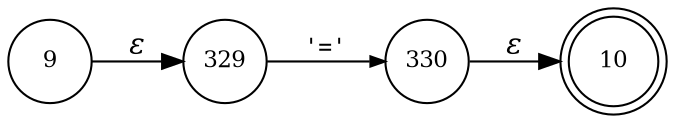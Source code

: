 digraph ATN {
rankdir=LR;
s10[fontsize=11, label="10", shape=doublecircle, fixedsize=true, width=.6];
s9[fontsize=11,label="9", shape=circle, fixedsize=true, width=.55, peripheries=1];
s329[fontsize=11,label="329", shape=circle, fixedsize=true, width=.55, peripheries=1];
s330[fontsize=11,label="330", shape=circle, fixedsize=true, width=.55, peripheries=1];
s9 -> s329 [fontname="Times-Italic", label="&epsilon;"];
s329 -> s330 [fontsize=11, fontname="Courier", arrowsize=.7, label = "'='", arrowhead = normal];
s330 -> s10 [fontname="Times-Italic", label="&epsilon;"];
}